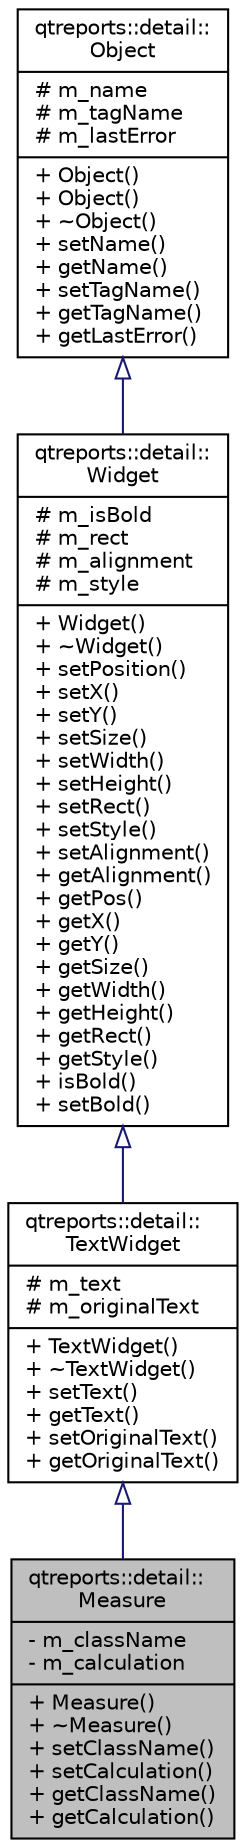 digraph "qtreports::detail::Measure"
{
 // INTERACTIVE_SVG=YES
  bgcolor="transparent";
  edge [fontname="Helvetica",fontsize="10",labelfontname="Helvetica",labelfontsize="10"];
  node [fontname="Helvetica",fontsize="10",shape=record];
  Node1 [label="{qtreports::detail::\lMeasure\n|- m_className\l- m_calculation\l|+ Measure()\l+ ~Measure()\l+ setClassName()\l+ setCalculation()\l+ getClassName()\l+ getCalculation()\l}",height=0.2,width=0.4,color="black", fillcolor="grey75", style="filled", fontcolor="black"];
  Node2 -> Node1 [dir="back",color="midnightblue",fontsize="10",style="solid",arrowtail="onormal",fontname="Helvetica"];
  Node2 [label="{qtreports::detail::\lTextWidget\n|# m_text\l# m_originalText\l|+ TextWidget()\l+ ~TextWidget()\l+ setText()\l+ getText()\l+ setOriginalText()\l+ getOriginalText()\l}",height=0.2,width=0.4,color="black",URL="$classqtreports_1_1detail_1_1_text_widget.html",tooltip="Базовый класс для тегов, имеющих текстовое содержание. "];
  Node3 -> Node2 [dir="back",color="midnightblue",fontsize="10",style="solid",arrowtail="onormal",fontname="Helvetica"];
  Node3 [label="{qtreports::detail::\lWidget\n|# m_isBold\l# m_rect\l# m_alignment\l# m_style\l|+ Widget()\l+ ~Widget()\l+ setPosition()\l+ setX()\l+ setY()\l+ setSize()\l+ setWidth()\l+ setHeight()\l+ setRect()\l+ setStyle()\l+ setAlignment()\l+ getAlignment()\l+ getPos()\l+ getX()\l+ getY()\l+ getSize()\l+ getWidth()\l+ getHeight()\l+ getRect()\l+ getStyle()\l+ isBold()\l+ setBold()\l}",height=0.2,width=0.4,color="black",URL="$classqtreports_1_1detail_1_1_widget.html",tooltip="Базовый класс для тэгов, которые подлежат отображению "];
  Node4 -> Node3 [dir="back",color="midnightblue",fontsize="10",style="solid",arrowtail="onormal",fontname="Helvetica"];
  Node4 [label="{qtreports::detail::\lObject\n|# m_name\l# m_tagName\l# m_lastError\l|+ Object()\l+ Object()\l+ ~Object()\l+ setName()\l+ getName()\l+ setTagName()\l+ getTagName()\l+ getLastError()\l}",height=0.2,width=0.4,color="black",URL="$classqtreports_1_1detail_1_1_object.html",tooltip="Базовый класс для любого тэга "];
}
